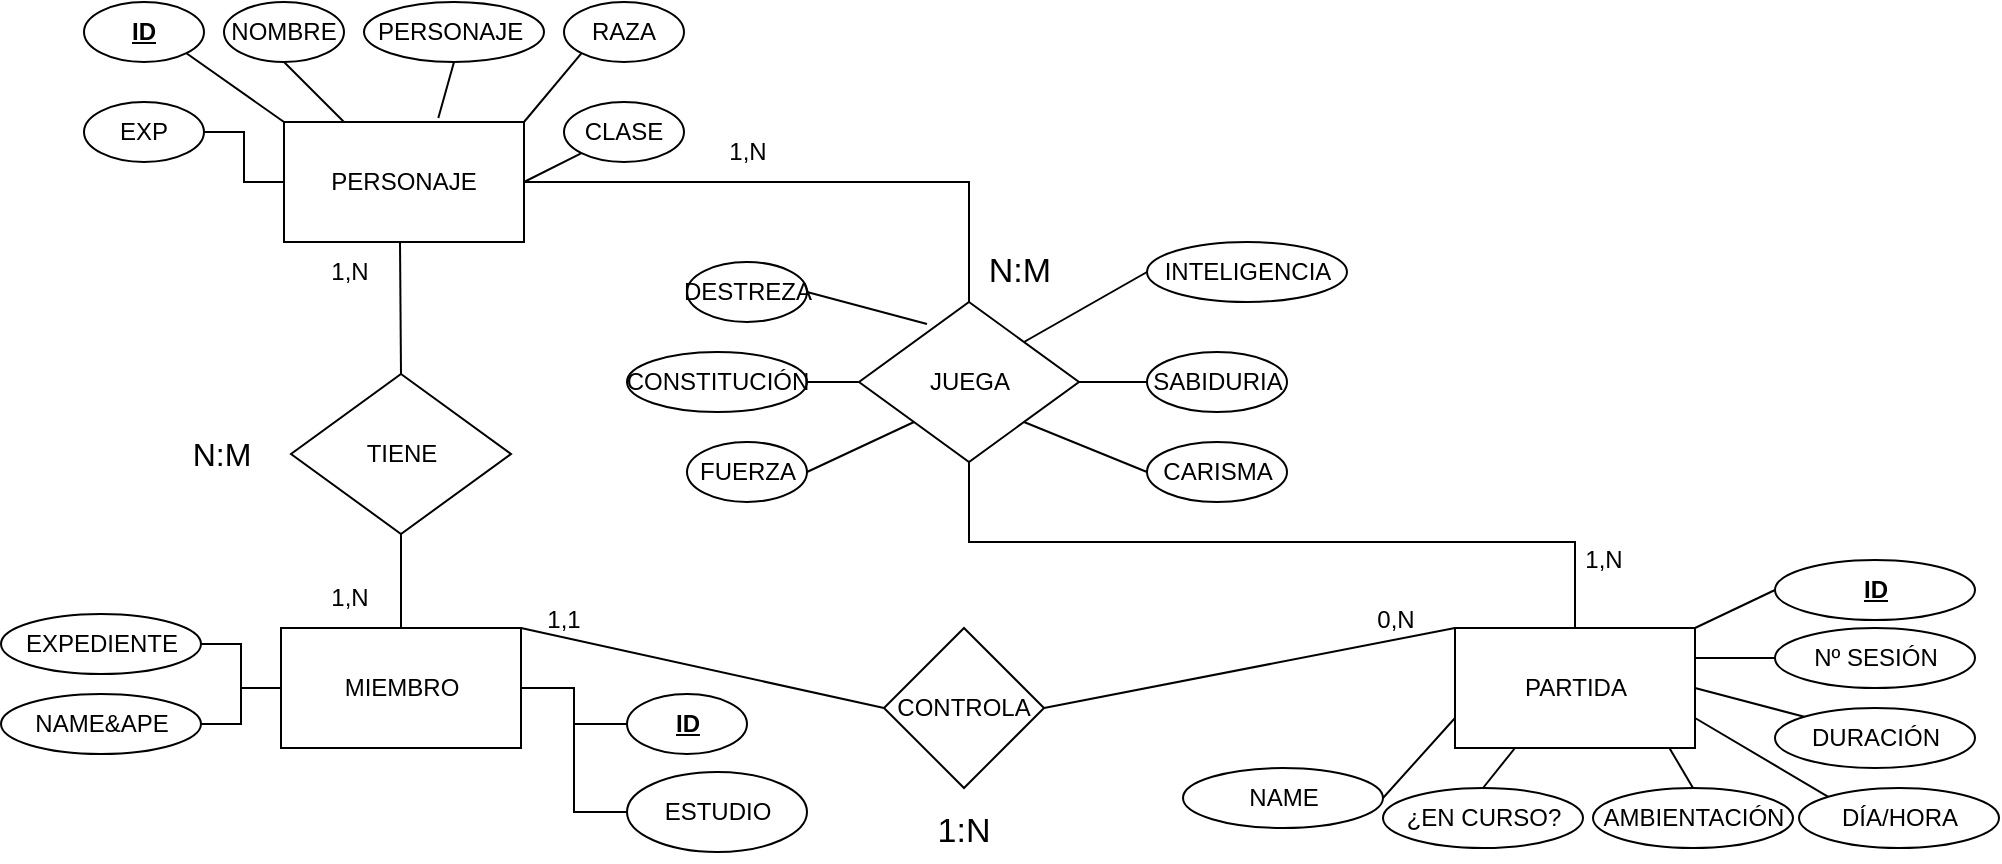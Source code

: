 <mxfile version="23.1.5" type="device">
  <diagram name="Página-1" id="jKUlUDMz4xWxWr1B-a02">
    <mxGraphModel dx="1500" dy="887" grid="1" gridSize="10" guides="1" tooltips="1" connect="1" arrows="1" fold="1" page="1" pageScale="1" pageWidth="1169" pageHeight="827" math="0" shadow="0">
      <root>
        <mxCell id="0" />
        <mxCell id="1" parent="0" />
        <mxCell id="ijICfIVz4gepd5ZtEf_D-1" value="MIEMBRO" style="rounded=0;whiteSpace=wrap;html=1;" parent="1" vertex="1">
          <mxGeometry x="228.5" y="433" width="120" height="60" as="geometry" />
        </mxCell>
        <mxCell id="xW9pZLKvDK5fLK0oXtKX-28" style="edgeStyle=orthogonalEdgeStyle;rounded=0;orthogonalLoop=1;jettySize=auto;html=1;entryX=1;entryY=0.5;entryDx=0;entryDy=0;endArrow=none;endFill=0;" edge="1" parent="1" source="ijICfIVz4gepd5ZtEf_D-2" target="ijICfIVz4gepd5ZtEf_D-1">
          <mxGeometry relative="1" as="geometry" />
        </mxCell>
        <mxCell id="ijICfIVz4gepd5ZtEf_D-2" value="&lt;u&gt;&lt;b&gt;ID&lt;/b&gt;&lt;/u&gt;" style="ellipse;whiteSpace=wrap;html=1;" parent="1" vertex="1">
          <mxGeometry x="401.5" y="466" width="60" height="30" as="geometry" />
        </mxCell>
        <mxCell id="xW9pZLKvDK5fLK0oXtKX-25" style="edgeStyle=orthogonalEdgeStyle;rounded=0;orthogonalLoop=1;jettySize=auto;html=1;entryX=0;entryY=0.5;entryDx=0;entryDy=0;endArrow=none;endFill=0;" edge="1" parent="1" source="ijICfIVz4gepd5ZtEf_D-3" target="ijICfIVz4gepd5ZtEf_D-1">
          <mxGeometry relative="1" as="geometry" />
        </mxCell>
        <mxCell id="ijICfIVz4gepd5ZtEf_D-3" value="EXPEDIENTE" style="ellipse;whiteSpace=wrap;html=1;" parent="1" vertex="1">
          <mxGeometry x="88.5" y="426" width="100" height="30" as="geometry" />
        </mxCell>
        <mxCell id="xW9pZLKvDK5fLK0oXtKX-27" style="edgeStyle=orthogonalEdgeStyle;rounded=0;orthogonalLoop=1;jettySize=auto;html=1;entryX=1;entryY=0.5;entryDx=0;entryDy=0;endArrow=none;endFill=0;" edge="1" parent="1" source="ijICfIVz4gepd5ZtEf_D-5" target="ijICfIVz4gepd5ZtEf_D-1">
          <mxGeometry relative="1" as="geometry" />
        </mxCell>
        <mxCell id="ijICfIVz4gepd5ZtEf_D-5" value="ESTUDIO" style="ellipse;whiteSpace=wrap;html=1;" parent="1" vertex="1">
          <mxGeometry x="401.5" y="505" width="90" height="40" as="geometry" />
        </mxCell>
        <mxCell id="xW9pZLKvDK5fLK0oXtKX-58" style="edgeStyle=orthogonalEdgeStyle;rounded=0;orthogonalLoop=1;jettySize=auto;html=1;entryX=0.5;entryY=0;entryDx=0;entryDy=0;endArrow=none;endFill=0;" edge="1" parent="1" source="ijICfIVz4gepd5ZtEf_D-11" target="xW9pZLKvDK5fLK0oXtKX-17">
          <mxGeometry relative="1" as="geometry" />
        </mxCell>
        <mxCell id="ijICfIVz4gepd5ZtEf_D-11" value="PERSONAJE" style="rounded=0;whiteSpace=wrap;html=1;" parent="1" vertex="1">
          <mxGeometry x="230" y="180" width="120" height="60" as="geometry" />
        </mxCell>
        <mxCell id="ijICfIVz4gepd5ZtEf_D-12" value="&lt;b&gt;&lt;u&gt;ID&lt;/u&gt;&lt;/b&gt;" style="ellipse;whiteSpace=wrap;html=1;" parent="1" vertex="1">
          <mxGeometry x="130" y="120" width="60" height="30" as="geometry" />
        </mxCell>
        <mxCell id="ijICfIVz4gepd5ZtEf_D-13" value="NOMBRE" style="ellipse;whiteSpace=wrap;html=1;" parent="1" vertex="1">
          <mxGeometry x="200" y="120" width="60" height="30" as="geometry" />
        </mxCell>
        <mxCell id="ijICfIVz4gepd5ZtEf_D-14" value="PERSONAJE&amp;nbsp;" style="ellipse;whiteSpace=wrap;html=1;" parent="1" vertex="1">
          <mxGeometry x="270" y="120" width="90" height="30" as="geometry" />
        </mxCell>
        <mxCell id="ijICfIVz4gepd5ZtEf_D-15" value="RAZA" style="ellipse;whiteSpace=wrap;html=1;" parent="1" vertex="1">
          <mxGeometry x="370" y="120" width="60" height="30" as="geometry" />
        </mxCell>
        <mxCell id="ijICfIVz4gepd5ZtEf_D-16" value="CLASE" style="ellipse;whiteSpace=wrap;html=1;" parent="1" vertex="1">
          <mxGeometry x="370" y="170" width="60" height="30" as="geometry" />
        </mxCell>
        <mxCell id="xW9pZLKvDK5fLK0oXtKX-29" style="edgeStyle=orthogonalEdgeStyle;rounded=0;orthogonalLoop=1;jettySize=auto;html=1;entryX=0;entryY=0.5;entryDx=0;entryDy=0;endArrow=none;endFill=0;" edge="1" parent="1" source="ijICfIVz4gepd5ZtEf_D-17" target="ijICfIVz4gepd5ZtEf_D-11">
          <mxGeometry relative="1" as="geometry" />
        </mxCell>
        <mxCell id="ijICfIVz4gepd5ZtEf_D-17" value="EXP" style="ellipse;whiteSpace=wrap;html=1;" parent="1" vertex="1">
          <mxGeometry x="130" y="170" width="60" height="30" as="geometry" />
        </mxCell>
        <mxCell id="ijICfIVz4gepd5ZtEf_D-20" value="FUERZA" style="ellipse;whiteSpace=wrap;html=1;" parent="1" vertex="1">
          <mxGeometry x="431.5" y="340" width="60" height="30" as="geometry" />
        </mxCell>
        <mxCell id="ijICfIVz4gepd5ZtEf_D-21" value="DESTREZA" style="ellipse;whiteSpace=wrap;html=1;" parent="1" vertex="1">
          <mxGeometry x="431.5" y="250" width="60" height="30" as="geometry" />
        </mxCell>
        <mxCell id="ijICfIVz4gepd5ZtEf_D-22" value="CONSTITUCIÓN" style="ellipse;whiteSpace=wrap;html=1;" parent="1" vertex="1">
          <mxGeometry x="401.5" y="295" width="90" height="30" as="geometry" />
        </mxCell>
        <mxCell id="ijICfIVz4gepd5ZtEf_D-23" value="INTELIGENCIA" style="ellipse;whiteSpace=wrap;html=1;" parent="1" vertex="1">
          <mxGeometry x="661.5" y="240" width="100" height="30" as="geometry" />
        </mxCell>
        <mxCell id="ijICfIVz4gepd5ZtEf_D-24" value="SABIDURIA" style="ellipse;whiteSpace=wrap;html=1;" parent="1" vertex="1">
          <mxGeometry x="661.5" y="295" width="70" height="30" as="geometry" />
        </mxCell>
        <mxCell id="ijICfIVz4gepd5ZtEf_D-25" value="CARISMA" style="ellipse;whiteSpace=wrap;html=1;" parent="1" vertex="1">
          <mxGeometry x="661.5" y="340" width="70" height="30" as="geometry" />
        </mxCell>
        <mxCell id="xW9pZLKvDK5fLK0oXtKX-1" value="PARTIDA" style="rounded=0;whiteSpace=wrap;html=1;" vertex="1" parent="1">
          <mxGeometry x="815.5" y="433" width="120" height="60" as="geometry" />
        </mxCell>
        <mxCell id="xW9pZLKvDK5fLK0oXtKX-2" value="&lt;b&gt;&lt;u&gt;ID&lt;/u&gt;&lt;/b&gt;" style="ellipse;whiteSpace=wrap;html=1;" vertex="1" parent="1">
          <mxGeometry x="975.5" y="399" width="100" height="30" as="geometry" />
        </mxCell>
        <mxCell id="xW9pZLKvDK5fLK0oXtKX-3" value="NAME" style="ellipse;whiteSpace=wrap;html=1;" vertex="1" parent="1">
          <mxGeometry x="679.5" y="503" width="100" height="30" as="geometry" />
        </mxCell>
        <mxCell id="xW9pZLKvDK5fLK0oXtKX-7" value="AMBIENTACIÓN" style="ellipse;whiteSpace=wrap;html=1;" vertex="1" parent="1">
          <mxGeometry x="884.5" y="513" width="100" height="30" as="geometry" />
        </mxCell>
        <mxCell id="xW9pZLKvDK5fLK0oXtKX-8" value="DÍA/HORA" style="ellipse;whiteSpace=wrap;html=1;" vertex="1" parent="1">
          <mxGeometry x="987.5" y="513" width="100" height="30" as="geometry" />
        </mxCell>
        <mxCell id="xW9pZLKvDK5fLK0oXtKX-9" value="DURACIÓN" style="ellipse;whiteSpace=wrap;html=1;" vertex="1" parent="1">
          <mxGeometry x="975.5" y="473" width="100" height="30" as="geometry" />
        </mxCell>
        <mxCell id="xW9pZLKvDK5fLK0oXtKX-10" value="Nº SESIÓN" style="ellipse;whiteSpace=wrap;html=1;" vertex="1" parent="1">
          <mxGeometry x="975.5" y="433" width="100" height="30" as="geometry" />
        </mxCell>
        <mxCell id="xW9pZLKvDK5fLK0oXtKX-11" value="¿EN CURSO?" style="ellipse;whiteSpace=wrap;html=1;" vertex="1" parent="1">
          <mxGeometry x="779.5" y="513" width="100" height="30" as="geometry" />
        </mxCell>
        <mxCell id="xW9pZLKvDK5fLK0oXtKX-26" style="edgeStyle=orthogonalEdgeStyle;rounded=0;orthogonalLoop=1;jettySize=auto;html=1;entryX=0;entryY=0.5;entryDx=0;entryDy=0;endArrow=none;endFill=0;" edge="1" parent="1" source="xW9pZLKvDK5fLK0oXtKX-13" target="ijICfIVz4gepd5ZtEf_D-1">
          <mxGeometry relative="1" as="geometry" />
        </mxCell>
        <mxCell id="xW9pZLKvDK5fLK0oXtKX-13" value="NAME&amp;amp;APE" style="ellipse;whiteSpace=wrap;html=1;" vertex="1" parent="1">
          <mxGeometry x="88.5" y="466" width="100" height="30" as="geometry" />
        </mxCell>
        <mxCell id="xW9pZLKvDK5fLK0oXtKX-15" value="TIENE" style="rhombus;whiteSpace=wrap;html=1;" vertex="1" parent="1">
          <mxGeometry x="233.5" y="306" width="110" height="80" as="geometry" />
        </mxCell>
        <mxCell id="xW9pZLKvDK5fLK0oXtKX-59" style="edgeStyle=orthogonalEdgeStyle;rounded=0;orthogonalLoop=1;jettySize=auto;html=1;entryX=0.5;entryY=0;entryDx=0;entryDy=0;endArrow=none;endFill=0;" edge="1" parent="1" source="xW9pZLKvDK5fLK0oXtKX-17" target="xW9pZLKvDK5fLK0oXtKX-1">
          <mxGeometry relative="1" as="geometry">
            <Array as="points">
              <mxPoint x="573" y="390" />
              <mxPoint x="876" y="390" />
            </Array>
          </mxGeometry>
        </mxCell>
        <mxCell id="xW9pZLKvDK5fLK0oXtKX-17" value="JUEGA" style="rhombus;whiteSpace=wrap;html=1;" vertex="1" parent="1">
          <mxGeometry x="517.5" y="270" width="110" height="80" as="geometry" />
        </mxCell>
        <mxCell id="xW9pZLKvDK5fLK0oXtKX-21" value="" style="endArrow=none;html=1;rounded=0;exitX=0.5;exitY=0;exitDx=0;exitDy=0;entryX=0.5;entryY=1;entryDx=0;entryDy=0;" edge="1" parent="1" source="ijICfIVz4gepd5ZtEf_D-1" target="xW9pZLKvDK5fLK0oXtKX-15">
          <mxGeometry width="50" height="50" relative="1" as="geometry">
            <mxPoint x="198.5" y="447" as="sourcePoint" />
            <mxPoint x="248.5" y="397" as="targetPoint" />
          </mxGeometry>
        </mxCell>
        <mxCell id="xW9pZLKvDK5fLK0oXtKX-30" value="" style="endArrow=none;html=1;rounded=0;exitX=1;exitY=1;exitDx=0;exitDy=0;entryX=0;entryY=0;entryDx=0;entryDy=0;" edge="1" parent="1" source="ijICfIVz4gepd5ZtEf_D-12" target="ijICfIVz4gepd5ZtEf_D-11">
          <mxGeometry width="50" height="50" relative="1" as="geometry">
            <mxPoint x="170" y="321" as="sourcePoint" />
            <mxPoint x="220" y="271" as="targetPoint" />
          </mxGeometry>
        </mxCell>
        <mxCell id="xW9pZLKvDK5fLK0oXtKX-32" value="" style="endArrow=none;html=1;rounded=0;exitX=0.5;exitY=1;exitDx=0;exitDy=0;" edge="1" parent="1" source="ijICfIVz4gepd5ZtEf_D-13" target="ijICfIVz4gepd5ZtEf_D-11">
          <mxGeometry width="50" height="50" relative="1" as="geometry">
            <mxPoint x="230" y="171" as="sourcePoint" />
            <mxPoint x="230" y="251" as="targetPoint" />
          </mxGeometry>
        </mxCell>
        <mxCell id="xW9pZLKvDK5fLK0oXtKX-33" value="" style="endArrow=none;html=1;rounded=0;entryX=0.5;entryY=1;entryDx=0;entryDy=0;exitX=0.643;exitY=-0.033;exitDx=0;exitDy=0;exitPerimeter=0;" edge="1" parent="1" source="ijICfIVz4gepd5ZtEf_D-11" target="ijICfIVz4gepd5ZtEf_D-14">
          <mxGeometry width="50" height="50" relative="1" as="geometry">
            <mxPoint x="70" y="391" as="sourcePoint" />
            <mxPoint x="120" y="341" as="targetPoint" />
          </mxGeometry>
        </mxCell>
        <mxCell id="xW9pZLKvDK5fLK0oXtKX-34" value="" style="endArrow=none;html=1;rounded=0;exitX=0;exitY=1;exitDx=0;exitDy=0;entryX=1;entryY=0;entryDx=0;entryDy=0;" edge="1" parent="1" source="ijICfIVz4gepd5ZtEf_D-15" target="ijICfIVz4gepd5ZtEf_D-11">
          <mxGeometry width="50" height="50" relative="1" as="geometry">
            <mxPoint x="70" y="361" as="sourcePoint" />
            <mxPoint x="120" y="311" as="targetPoint" />
          </mxGeometry>
        </mxCell>
        <mxCell id="xW9pZLKvDK5fLK0oXtKX-36" value="" style="endArrow=none;html=1;rounded=0;exitX=1;exitY=0.5;exitDx=0;exitDy=0;entryX=0;entryY=1;entryDx=0;entryDy=0;" edge="1" parent="1" source="ijICfIVz4gepd5ZtEf_D-11" target="ijICfIVz4gepd5ZtEf_D-16">
          <mxGeometry width="50" height="50" relative="1" as="geometry">
            <mxPoint x="450" y="281" as="sourcePoint" />
            <mxPoint x="500" y="231" as="targetPoint" />
          </mxGeometry>
        </mxCell>
        <mxCell id="xW9pZLKvDK5fLK0oXtKX-38" value="" style="endArrow=none;html=1;rounded=0;exitX=1;exitY=0.5;exitDx=0;exitDy=0;entryX=0;entryY=0.75;entryDx=0;entryDy=0;" edge="1" parent="1" source="xW9pZLKvDK5fLK0oXtKX-3" target="xW9pZLKvDK5fLK0oXtKX-1">
          <mxGeometry width="50" height="50" relative="1" as="geometry">
            <mxPoint x="794.5" y="484" as="sourcePoint" />
            <mxPoint x="844.5" y="434" as="targetPoint" />
          </mxGeometry>
        </mxCell>
        <mxCell id="xW9pZLKvDK5fLK0oXtKX-40" value="" style="endArrow=none;html=1;rounded=0;exitX=0.5;exitY=0;exitDx=0;exitDy=0;entryX=0.25;entryY=1;entryDx=0;entryDy=0;" edge="1" parent="1" source="xW9pZLKvDK5fLK0oXtKX-11" target="xW9pZLKvDK5fLK0oXtKX-1">
          <mxGeometry width="50" height="50" relative="1" as="geometry">
            <mxPoint x="1004.5" y="414" as="sourcePoint" />
            <mxPoint x="1054.5" y="364" as="targetPoint" />
          </mxGeometry>
        </mxCell>
        <mxCell id="xW9pZLKvDK5fLK0oXtKX-41" value="" style="endArrow=none;html=1;rounded=0;exitX=0.5;exitY=0;exitDx=0;exitDy=0;entryX=0.892;entryY=0.995;entryDx=0;entryDy=0;entryPerimeter=0;" edge="1" parent="1" source="xW9pZLKvDK5fLK0oXtKX-7" target="xW9pZLKvDK5fLK0oXtKX-1">
          <mxGeometry width="50" height="50" relative="1" as="geometry">
            <mxPoint x="1224.5" y="364" as="sourcePoint" />
            <mxPoint x="1274.5" y="314" as="targetPoint" />
          </mxGeometry>
        </mxCell>
        <mxCell id="xW9pZLKvDK5fLK0oXtKX-42" value="" style="endArrow=none;html=1;rounded=0;exitX=0;exitY=0;exitDx=0;exitDy=0;entryX=1;entryY=0.75;entryDx=0;entryDy=0;" edge="1" parent="1" source="xW9pZLKvDK5fLK0oXtKX-8" target="xW9pZLKvDK5fLK0oXtKX-1">
          <mxGeometry width="50" height="50" relative="1" as="geometry">
            <mxPoint x="1334.5" y="414" as="sourcePoint" />
            <mxPoint x="1384.5" y="364" as="targetPoint" />
          </mxGeometry>
        </mxCell>
        <mxCell id="xW9pZLKvDK5fLK0oXtKX-43" value="" style="endArrow=none;html=1;rounded=0;exitX=0;exitY=0;exitDx=0;exitDy=0;entryX=1;entryY=0.5;entryDx=0;entryDy=0;" edge="1" parent="1" source="xW9pZLKvDK5fLK0oXtKX-9" target="xW9pZLKvDK5fLK0oXtKX-1">
          <mxGeometry width="50" height="50" relative="1" as="geometry">
            <mxPoint x="1294.5" y="364" as="sourcePoint" />
            <mxPoint x="1344.5" y="314" as="targetPoint" />
          </mxGeometry>
        </mxCell>
        <mxCell id="xW9pZLKvDK5fLK0oXtKX-44" value="" style="endArrow=none;html=1;rounded=0;exitX=0;exitY=0.5;exitDx=0;exitDy=0;entryX=1;entryY=0.25;entryDx=0;entryDy=0;" edge="1" parent="1" source="xW9pZLKvDK5fLK0oXtKX-10" target="xW9pZLKvDK5fLK0oXtKX-1">
          <mxGeometry width="50" height="50" relative="1" as="geometry">
            <mxPoint x="1104.5" y="364" as="sourcePoint" />
            <mxPoint x="1154.5" y="314" as="targetPoint" />
          </mxGeometry>
        </mxCell>
        <mxCell id="xW9pZLKvDK5fLK0oXtKX-45" value="" style="endArrow=none;html=1;rounded=0;exitX=1;exitY=0.5;exitDx=0;exitDy=0;entryX=0.309;entryY=0.138;entryDx=0;entryDy=0;entryPerimeter=0;" edge="1" parent="1" source="ijICfIVz4gepd5ZtEf_D-21" target="xW9pZLKvDK5fLK0oXtKX-17">
          <mxGeometry width="50" height="50" relative="1" as="geometry">
            <mxPoint x="521.5" y="261" as="sourcePoint" />
            <mxPoint x="571.5" y="211" as="targetPoint" />
          </mxGeometry>
        </mxCell>
        <mxCell id="xW9pZLKvDK5fLK0oXtKX-46" value="" style="endArrow=none;html=1;rounded=0;exitX=1;exitY=0.5;exitDx=0;exitDy=0;entryX=0;entryY=0.5;entryDx=0;entryDy=0;" edge="1" parent="1" source="ijICfIVz4gepd5ZtEf_D-22" target="xW9pZLKvDK5fLK0oXtKX-17">
          <mxGeometry width="50" height="50" relative="1" as="geometry">
            <mxPoint x="751.5" y="201" as="sourcePoint" />
            <mxPoint x="801.5" y="151" as="targetPoint" />
          </mxGeometry>
        </mxCell>
        <mxCell id="xW9pZLKvDK5fLK0oXtKX-47" value="" style="endArrow=none;html=1;rounded=0;exitX=1;exitY=0.5;exitDx=0;exitDy=0;entryX=0;entryY=1;entryDx=0;entryDy=0;" edge="1" parent="1" source="ijICfIVz4gepd5ZtEf_D-20" target="xW9pZLKvDK5fLK0oXtKX-17">
          <mxGeometry width="50" height="50" relative="1" as="geometry">
            <mxPoint x="851.5" y="311" as="sourcePoint" />
            <mxPoint x="901.5" y="261" as="targetPoint" />
          </mxGeometry>
        </mxCell>
        <mxCell id="xW9pZLKvDK5fLK0oXtKX-48" value="" style="endArrow=none;html=1;rounded=0;exitX=0;exitY=0.5;exitDx=0;exitDy=0;entryX=1;entryY=1;entryDx=0;entryDy=0;" edge="1" parent="1" source="ijICfIVz4gepd5ZtEf_D-25" target="xW9pZLKvDK5fLK0oXtKX-17">
          <mxGeometry width="50" height="50" relative="1" as="geometry">
            <mxPoint x="801.5" y="351" as="sourcePoint" />
            <mxPoint x="851.5" y="301" as="targetPoint" />
          </mxGeometry>
        </mxCell>
        <mxCell id="xW9pZLKvDK5fLK0oXtKX-49" value="" style="endArrow=none;html=1;rounded=0;exitX=1;exitY=0.5;exitDx=0;exitDy=0;entryX=0;entryY=0.5;entryDx=0;entryDy=0;" edge="1" parent="1" source="xW9pZLKvDK5fLK0oXtKX-17" target="ijICfIVz4gepd5ZtEf_D-24">
          <mxGeometry width="50" height="50" relative="1" as="geometry">
            <mxPoint x="791.5" y="281" as="sourcePoint" />
            <mxPoint x="841.5" y="231" as="targetPoint" />
          </mxGeometry>
        </mxCell>
        <mxCell id="xW9pZLKvDK5fLK0oXtKX-50" value="" style="endArrow=none;html=1;rounded=0;exitX=1;exitY=0;exitDx=0;exitDy=0;entryX=0;entryY=0.5;entryDx=0;entryDy=0;" edge="1" parent="1" source="xW9pZLKvDK5fLK0oXtKX-17" target="ijICfIVz4gepd5ZtEf_D-23">
          <mxGeometry width="50" height="50" relative="1" as="geometry">
            <mxPoint x="841.5" y="241" as="sourcePoint" />
            <mxPoint x="891.5" y="191" as="targetPoint" />
          </mxGeometry>
        </mxCell>
        <mxCell id="xW9pZLKvDK5fLK0oXtKX-52" value="" style="endArrow=none;html=1;rounded=0;entryX=0;entryY=0.5;entryDx=0;entryDy=0;exitX=1;exitY=0;exitDx=0;exitDy=0;" edge="1" parent="1" source="xW9pZLKvDK5fLK0oXtKX-1" target="xW9pZLKvDK5fLK0oXtKX-2">
          <mxGeometry width="50" height="50" relative="1" as="geometry">
            <mxPoint x="870" y="390" as="sourcePoint" />
            <mxPoint x="920" y="340" as="targetPoint" />
          </mxGeometry>
        </mxCell>
        <mxCell id="xW9pZLKvDK5fLK0oXtKX-53" value="" style="endArrow=none;html=1;rounded=0;exitX=0.5;exitY=0;exitDx=0;exitDy=0;" edge="1" parent="1" source="xW9pZLKvDK5fLK0oXtKX-15">
          <mxGeometry width="50" height="50" relative="1" as="geometry">
            <mxPoint x="150" y="350" as="sourcePoint" />
            <mxPoint x="288" y="240" as="targetPoint" />
          </mxGeometry>
        </mxCell>
        <mxCell id="xW9pZLKvDK5fLK0oXtKX-54" value="CONTROLA" style="rhombus;whiteSpace=wrap;html=1;" vertex="1" parent="1">
          <mxGeometry x="530" y="433" width="80" height="80" as="geometry" />
        </mxCell>
        <mxCell id="xW9pZLKvDK5fLK0oXtKX-56" value="" style="endArrow=none;html=1;rounded=0;entryX=0;entryY=0;entryDx=0;entryDy=0;exitX=1;exitY=0.5;exitDx=0;exitDy=0;" edge="1" parent="1" source="xW9pZLKvDK5fLK0oXtKX-54" target="xW9pZLKvDK5fLK0oXtKX-1">
          <mxGeometry width="50" height="50" relative="1" as="geometry">
            <mxPoint x="720" y="450" as="sourcePoint" />
            <mxPoint x="770" y="400" as="targetPoint" />
          </mxGeometry>
        </mxCell>
        <mxCell id="xW9pZLKvDK5fLK0oXtKX-57" value="" style="endArrow=none;html=1;rounded=0;exitX=1;exitY=0;exitDx=0;exitDy=0;entryX=0;entryY=0.5;entryDx=0;entryDy=0;" edge="1" parent="1" source="ijICfIVz4gepd5ZtEf_D-1" target="xW9pZLKvDK5fLK0oXtKX-54">
          <mxGeometry width="50" height="50" relative="1" as="geometry">
            <mxPoint x="400" y="440" as="sourcePoint" />
            <mxPoint x="450" y="390" as="targetPoint" />
          </mxGeometry>
        </mxCell>
        <mxCell id="xW9pZLKvDK5fLK0oXtKX-60" value="&lt;font style=&quot;font-size: 17px;&quot;&gt;N:M&lt;/font&gt;" style="text;html=1;align=center;verticalAlign=middle;whiteSpace=wrap;rounded=0;" vertex="1" parent="1">
          <mxGeometry x="567.5" y="240" width="60" height="30" as="geometry" />
        </mxCell>
        <mxCell id="xW9pZLKvDK5fLK0oXtKX-61" value="&lt;font style=&quot;font-size: 17px;&quot;&gt;1:N&lt;/font&gt;" style="text;html=1;align=center;verticalAlign=middle;whiteSpace=wrap;rounded=0;" vertex="1" parent="1">
          <mxGeometry x="540" y="520" width="60" height="30" as="geometry" />
        </mxCell>
        <mxCell id="xW9pZLKvDK5fLK0oXtKX-62" value="&lt;font style=&quot;font-size: 16px;&quot;&gt;N:M&lt;/font&gt;" style="text;html=1;align=center;verticalAlign=middle;whiteSpace=wrap;rounded=0;" vertex="1" parent="1">
          <mxGeometry x="168.5" y="331" width="60" height="30" as="geometry" />
        </mxCell>
        <mxCell id="xW9pZLKvDK5fLK0oXtKX-63" value="1,1" style="text;html=1;align=center;verticalAlign=middle;whiteSpace=wrap;rounded=0;" vertex="1" parent="1">
          <mxGeometry x="340" y="414" width="60" height="30" as="geometry" />
        </mxCell>
        <mxCell id="xW9pZLKvDK5fLK0oXtKX-64" value="0,N" style="text;html=1;align=center;verticalAlign=middle;whiteSpace=wrap;rounded=0;" vertex="1" parent="1">
          <mxGeometry x="755.5" y="414" width="60" height="30" as="geometry" />
        </mxCell>
        <mxCell id="xW9pZLKvDK5fLK0oXtKX-65" value="1,N" style="text;html=1;align=center;verticalAlign=middle;whiteSpace=wrap;rounded=0;" vertex="1" parent="1">
          <mxGeometry x="233" y="240" width="60" height="30" as="geometry" />
        </mxCell>
        <mxCell id="xW9pZLKvDK5fLK0oXtKX-66" value="1,N" style="text;html=1;align=center;verticalAlign=middle;whiteSpace=wrap;rounded=0;" vertex="1" parent="1">
          <mxGeometry x="233" y="403" width="60" height="30" as="geometry" />
        </mxCell>
        <mxCell id="xW9pZLKvDK5fLK0oXtKX-67" value="1,N" style="text;html=1;align=center;verticalAlign=middle;whiteSpace=wrap;rounded=0;" vertex="1" parent="1">
          <mxGeometry x="432" y="180" width="60" height="30" as="geometry" />
        </mxCell>
        <mxCell id="xW9pZLKvDK5fLK0oXtKX-68" value="1,N" style="text;html=1;align=center;verticalAlign=middle;whiteSpace=wrap;rounded=0;" vertex="1" parent="1">
          <mxGeometry x="860" y="384" width="60" height="30" as="geometry" />
        </mxCell>
      </root>
    </mxGraphModel>
  </diagram>
</mxfile>
